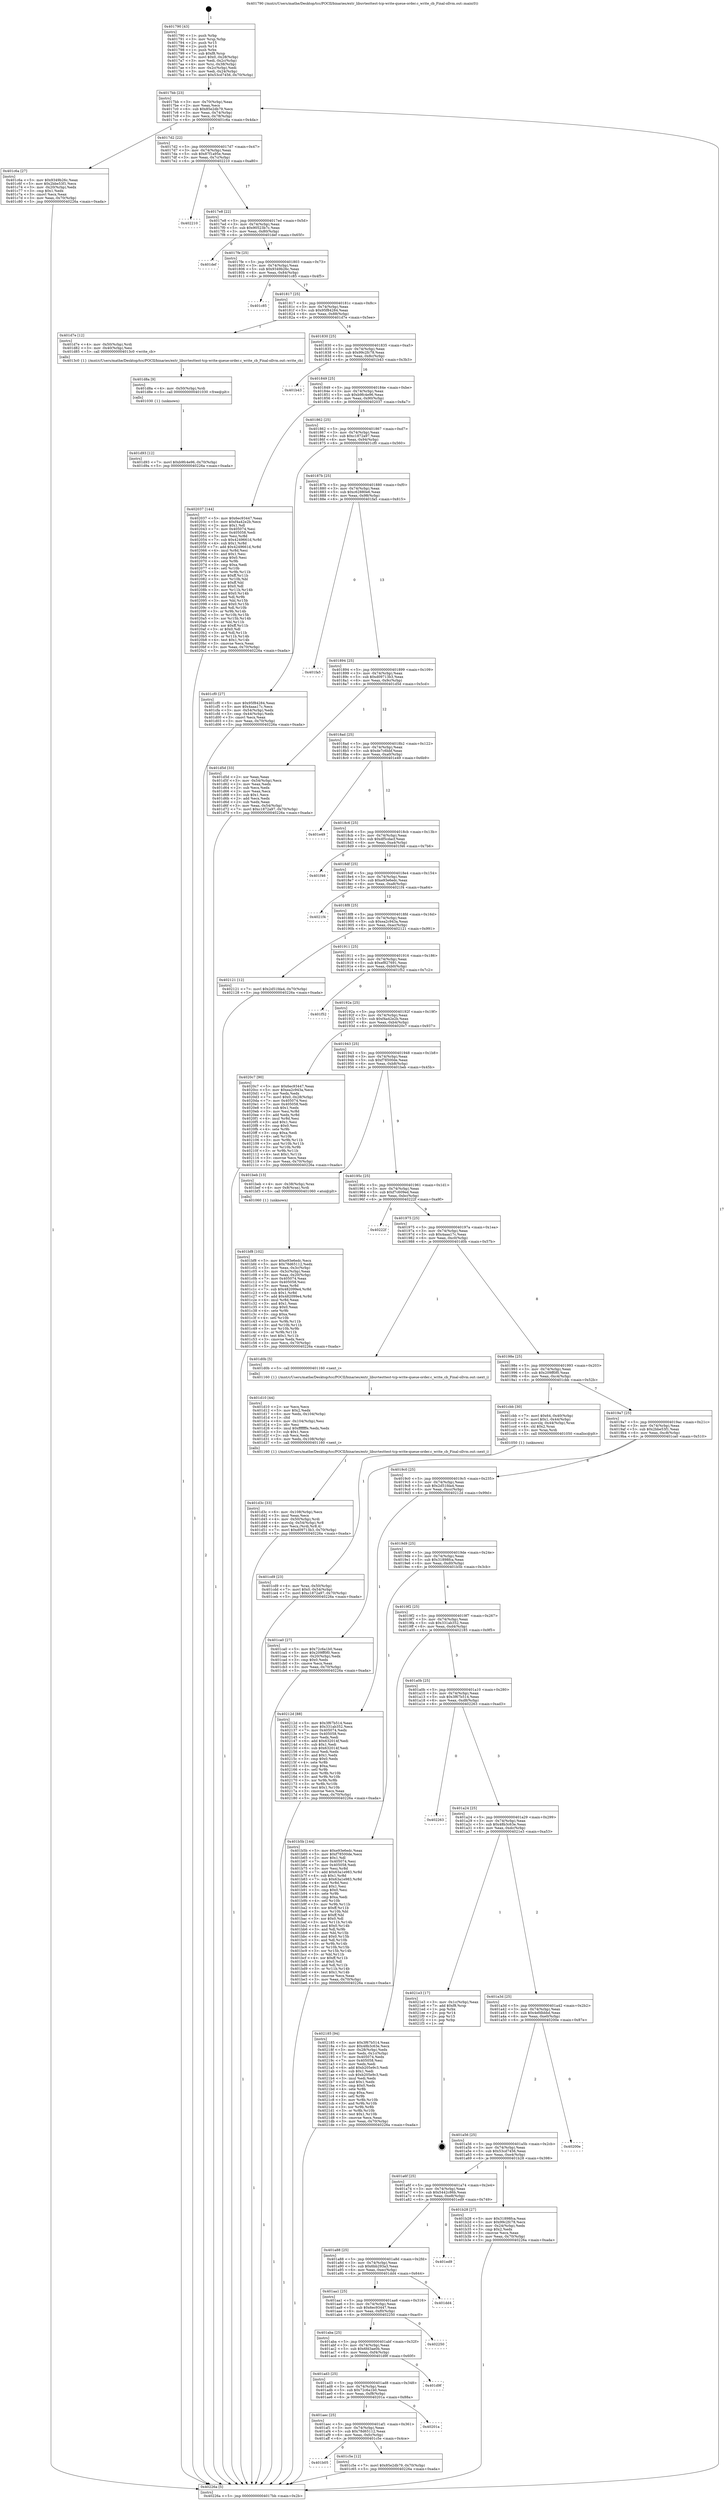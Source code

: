 digraph "0x401790" {
  label = "0x401790 (/mnt/c/Users/mathe/Desktop/tcc/POCII/binaries/extr_libuvtesttest-tcp-write-queue-order.c_write_cb_Final-ollvm.out::main(0))"
  labelloc = "t"
  node[shape=record]

  Entry [label="",width=0.3,height=0.3,shape=circle,fillcolor=black,style=filled]
  "0x4017bb" [label="{
     0x4017bb [23]\l
     | [instrs]\l
     &nbsp;&nbsp;0x4017bb \<+3\>: mov -0x70(%rbp),%eax\l
     &nbsp;&nbsp;0x4017be \<+2\>: mov %eax,%ecx\l
     &nbsp;&nbsp;0x4017c0 \<+6\>: sub $0x85e2db79,%ecx\l
     &nbsp;&nbsp;0x4017c6 \<+3\>: mov %eax,-0x74(%rbp)\l
     &nbsp;&nbsp;0x4017c9 \<+3\>: mov %ecx,-0x78(%rbp)\l
     &nbsp;&nbsp;0x4017cc \<+6\>: je 0000000000401c6a \<main+0x4da\>\l
  }"]
  "0x401c6a" [label="{
     0x401c6a [27]\l
     | [instrs]\l
     &nbsp;&nbsp;0x401c6a \<+5\>: mov $0x9349b26c,%eax\l
     &nbsp;&nbsp;0x401c6f \<+5\>: mov $0x2bbe53f1,%ecx\l
     &nbsp;&nbsp;0x401c74 \<+3\>: mov -0x20(%rbp),%edx\l
     &nbsp;&nbsp;0x401c77 \<+3\>: cmp $0x1,%edx\l
     &nbsp;&nbsp;0x401c7a \<+3\>: cmovl %ecx,%eax\l
     &nbsp;&nbsp;0x401c7d \<+3\>: mov %eax,-0x70(%rbp)\l
     &nbsp;&nbsp;0x401c80 \<+5\>: jmp 000000000040226a \<main+0xada\>\l
  }"]
  "0x4017d2" [label="{
     0x4017d2 [22]\l
     | [instrs]\l
     &nbsp;&nbsp;0x4017d2 \<+5\>: jmp 00000000004017d7 \<main+0x47\>\l
     &nbsp;&nbsp;0x4017d7 \<+3\>: mov -0x74(%rbp),%eax\l
     &nbsp;&nbsp;0x4017da \<+5\>: sub $0x87f1a95e,%eax\l
     &nbsp;&nbsp;0x4017df \<+3\>: mov %eax,-0x7c(%rbp)\l
     &nbsp;&nbsp;0x4017e2 \<+6\>: je 0000000000402210 \<main+0xa80\>\l
  }"]
  Exit [label="",width=0.3,height=0.3,shape=circle,fillcolor=black,style=filled,peripheries=2]
  "0x402210" [label="{
     0x402210\l
  }", style=dashed]
  "0x4017e8" [label="{
     0x4017e8 [22]\l
     | [instrs]\l
     &nbsp;&nbsp;0x4017e8 \<+5\>: jmp 00000000004017ed \<main+0x5d\>\l
     &nbsp;&nbsp;0x4017ed \<+3\>: mov -0x74(%rbp),%eax\l
     &nbsp;&nbsp;0x4017f0 \<+5\>: sub $0x90523b7c,%eax\l
     &nbsp;&nbsp;0x4017f5 \<+3\>: mov %eax,-0x80(%rbp)\l
     &nbsp;&nbsp;0x4017f8 \<+6\>: je 0000000000401def \<main+0x65f\>\l
  }"]
  "0x401d93" [label="{
     0x401d93 [12]\l
     | [instrs]\l
     &nbsp;&nbsp;0x401d93 \<+7\>: movl $0xb9fc4e96,-0x70(%rbp)\l
     &nbsp;&nbsp;0x401d9a \<+5\>: jmp 000000000040226a \<main+0xada\>\l
  }"]
  "0x401def" [label="{
     0x401def\l
  }", style=dashed]
  "0x4017fe" [label="{
     0x4017fe [25]\l
     | [instrs]\l
     &nbsp;&nbsp;0x4017fe \<+5\>: jmp 0000000000401803 \<main+0x73\>\l
     &nbsp;&nbsp;0x401803 \<+3\>: mov -0x74(%rbp),%eax\l
     &nbsp;&nbsp;0x401806 \<+5\>: sub $0x9349b26c,%eax\l
     &nbsp;&nbsp;0x40180b \<+6\>: mov %eax,-0x84(%rbp)\l
     &nbsp;&nbsp;0x401811 \<+6\>: je 0000000000401c85 \<main+0x4f5\>\l
  }"]
  "0x401d8a" [label="{
     0x401d8a [9]\l
     | [instrs]\l
     &nbsp;&nbsp;0x401d8a \<+4\>: mov -0x50(%rbp),%rdi\l
     &nbsp;&nbsp;0x401d8e \<+5\>: call 0000000000401030 \<free@plt\>\l
     | [calls]\l
     &nbsp;&nbsp;0x401030 \{1\} (unknown)\l
  }"]
  "0x401c85" [label="{
     0x401c85\l
  }", style=dashed]
  "0x401817" [label="{
     0x401817 [25]\l
     | [instrs]\l
     &nbsp;&nbsp;0x401817 \<+5\>: jmp 000000000040181c \<main+0x8c\>\l
     &nbsp;&nbsp;0x40181c \<+3\>: mov -0x74(%rbp),%eax\l
     &nbsp;&nbsp;0x40181f \<+5\>: sub $0x95f84284,%eax\l
     &nbsp;&nbsp;0x401824 \<+6\>: mov %eax,-0x88(%rbp)\l
     &nbsp;&nbsp;0x40182a \<+6\>: je 0000000000401d7e \<main+0x5ee\>\l
  }"]
  "0x401d3c" [label="{
     0x401d3c [33]\l
     | [instrs]\l
     &nbsp;&nbsp;0x401d3c \<+6\>: mov -0x108(%rbp),%ecx\l
     &nbsp;&nbsp;0x401d42 \<+3\>: imul %eax,%ecx\l
     &nbsp;&nbsp;0x401d45 \<+4\>: mov -0x50(%rbp),%rdi\l
     &nbsp;&nbsp;0x401d49 \<+4\>: movslq -0x54(%rbp),%r8\l
     &nbsp;&nbsp;0x401d4d \<+4\>: mov %ecx,(%rdi,%r8,4)\l
     &nbsp;&nbsp;0x401d51 \<+7\>: movl $0xd09713b3,-0x70(%rbp)\l
     &nbsp;&nbsp;0x401d58 \<+5\>: jmp 000000000040226a \<main+0xada\>\l
  }"]
  "0x401d7e" [label="{
     0x401d7e [12]\l
     | [instrs]\l
     &nbsp;&nbsp;0x401d7e \<+4\>: mov -0x50(%rbp),%rdi\l
     &nbsp;&nbsp;0x401d82 \<+3\>: mov -0x40(%rbp),%esi\l
     &nbsp;&nbsp;0x401d85 \<+5\>: call 00000000004013c0 \<write_cb\>\l
     | [calls]\l
     &nbsp;&nbsp;0x4013c0 \{1\} (/mnt/c/Users/mathe/Desktop/tcc/POCII/binaries/extr_libuvtesttest-tcp-write-queue-order.c_write_cb_Final-ollvm.out::write_cb)\l
  }"]
  "0x401830" [label="{
     0x401830 [25]\l
     | [instrs]\l
     &nbsp;&nbsp;0x401830 \<+5\>: jmp 0000000000401835 \<main+0xa5\>\l
     &nbsp;&nbsp;0x401835 \<+3\>: mov -0x74(%rbp),%eax\l
     &nbsp;&nbsp;0x401838 \<+5\>: sub $0x99c2fc78,%eax\l
     &nbsp;&nbsp;0x40183d \<+6\>: mov %eax,-0x8c(%rbp)\l
     &nbsp;&nbsp;0x401843 \<+6\>: je 0000000000401b43 \<main+0x3b3\>\l
  }"]
  "0x401d10" [label="{
     0x401d10 [44]\l
     | [instrs]\l
     &nbsp;&nbsp;0x401d10 \<+2\>: xor %ecx,%ecx\l
     &nbsp;&nbsp;0x401d12 \<+5\>: mov $0x2,%edx\l
     &nbsp;&nbsp;0x401d17 \<+6\>: mov %edx,-0x104(%rbp)\l
     &nbsp;&nbsp;0x401d1d \<+1\>: cltd\l
     &nbsp;&nbsp;0x401d1e \<+6\>: mov -0x104(%rbp),%esi\l
     &nbsp;&nbsp;0x401d24 \<+2\>: idiv %esi\l
     &nbsp;&nbsp;0x401d26 \<+6\>: imul $0xfffffffe,%edx,%edx\l
     &nbsp;&nbsp;0x401d2c \<+3\>: sub $0x1,%ecx\l
     &nbsp;&nbsp;0x401d2f \<+2\>: sub %ecx,%edx\l
     &nbsp;&nbsp;0x401d31 \<+6\>: mov %edx,-0x108(%rbp)\l
     &nbsp;&nbsp;0x401d37 \<+5\>: call 0000000000401160 \<next_i\>\l
     | [calls]\l
     &nbsp;&nbsp;0x401160 \{1\} (/mnt/c/Users/mathe/Desktop/tcc/POCII/binaries/extr_libuvtesttest-tcp-write-queue-order.c_write_cb_Final-ollvm.out::next_i)\l
  }"]
  "0x401b43" [label="{
     0x401b43\l
  }", style=dashed]
  "0x401849" [label="{
     0x401849 [25]\l
     | [instrs]\l
     &nbsp;&nbsp;0x401849 \<+5\>: jmp 000000000040184e \<main+0xbe\>\l
     &nbsp;&nbsp;0x40184e \<+3\>: mov -0x74(%rbp),%eax\l
     &nbsp;&nbsp;0x401851 \<+5\>: sub $0xb9fc4e96,%eax\l
     &nbsp;&nbsp;0x401856 \<+6\>: mov %eax,-0x90(%rbp)\l
     &nbsp;&nbsp;0x40185c \<+6\>: je 0000000000402037 \<main+0x8a7\>\l
  }"]
  "0x401cd9" [label="{
     0x401cd9 [23]\l
     | [instrs]\l
     &nbsp;&nbsp;0x401cd9 \<+4\>: mov %rax,-0x50(%rbp)\l
     &nbsp;&nbsp;0x401cdd \<+7\>: movl $0x0,-0x54(%rbp)\l
     &nbsp;&nbsp;0x401ce4 \<+7\>: movl $0xc1872a97,-0x70(%rbp)\l
     &nbsp;&nbsp;0x401ceb \<+5\>: jmp 000000000040226a \<main+0xada\>\l
  }"]
  "0x402037" [label="{
     0x402037 [144]\l
     | [instrs]\l
     &nbsp;&nbsp;0x402037 \<+5\>: mov $0x6ec93447,%eax\l
     &nbsp;&nbsp;0x40203c \<+5\>: mov $0xf4a42e2b,%ecx\l
     &nbsp;&nbsp;0x402041 \<+2\>: mov $0x1,%dl\l
     &nbsp;&nbsp;0x402043 \<+7\>: mov 0x405074,%esi\l
     &nbsp;&nbsp;0x40204a \<+7\>: mov 0x405058,%edi\l
     &nbsp;&nbsp;0x402051 \<+3\>: mov %esi,%r8d\l
     &nbsp;&nbsp;0x402054 \<+7\>: sub $0x4249661d,%r8d\l
     &nbsp;&nbsp;0x40205b \<+4\>: sub $0x1,%r8d\l
     &nbsp;&nbsp;0x40205f \<+7\>: add $0x4249661d,%r8d\l
     &nbsp;&nbsp;0x402066 \<+4\>: imul %r8d,%esi\l
     &nbsp;&nbsp;0x40206a \<+3\>: and $0x1,%esi\l
     &nbsp;&nbsp;0x40206d \<+3\>: cmp $0x0,%esi\l
     &nbsp;&nbsp;0x402070 \<+4\>: sete %r9b\l
     &nbsp;&nbsp;0x402074 \<+3\>: cmp $0xa,%edi\l
     &nbsp;&nbsp;0x402077 \<+4\>: setl %r10b\l
     &nbsp;&nbsp;0x40207b \<+3\>: mov %r9b,%r11b\l
     &nbsp;&nbsp;0x40207e \<+4\>: xor $0xff,%r11b\l
     &nbsp;&nbsp;0x402082 \<+3\>: mov %r10b,%bl\l
     &nbsp;&nbsp;0x402085 \<+3\>: xor $0xff,%bl\l
     &nbsp;&nbsp;0x402088 \<+3\>: xor $0x0,%dl\l
     &nbsp;&nbsp;0x40208b \<+3\>: mov %r11b,%r14b\l
     &nbsp;&nbsp;0x40208e \<+4\>: and $0x0,%r14b\l
     &nbsp;&nbsp;0x402092 \<+3\>: and %dl,%r9b\l
     &nbsp;&nbsp;0x402095 \<+3\>: mov %bl,%r15b\l
     &nbsp;&nbsp;0x402098 \<+4\>: and $0x0,%r15b\l
     &nbsp;&nbsp;0x40209c \<+3\>: and %dl,%r10b\l
     &nbsp;&nbsp;0x40209f \<+3\>: or %r9b,%r14b\l
     &nbsp;&nbsp;0x4020a2 \<+3\>: or %r10b,%r15b\l
     &nbsp;&nbsp;0x4020a5 \<+3\>: xor %r15b,%r14b\l
     &nbsp;&nbsp;0x4020a8 \<+3\>: or %bl,%r11b\l
     &nbsp;&nbsp;0x4020ab \<+4\>: xor $0xff,%r11b\l
     &nbsp;&nbsp;0x4020af \<+3\>: or $0x0,%dl\l
     &nbsp;&nbsp;0x4020b2 \<+3\>: and %dl,%r11b\l
     &nbsp;&nbsp;0x4020b5 \<+3\>: or %r11b,%r14b\l
     &nbsp;&nbsp;0x4020b8 \<+4\>: test $0x1,%r14b\l
     &nbsp;&nbsp;0x4020bc \<+3\>: cmovne %ecx,%eax\l
     &nbsp;&nbsp;0x4020bf \<+3\>: mov %eax,-0x70(%rbp)\l
     &nbsp;&nbsp;0x4020c2 \<+5\>: jmp 000000000040226a \<main+0xada\>\l
  }"]
  "0x401862" [label="{
     0x401862 [25]\l
     | [instrs]\l
     &nbsp;&nbsp;0x401862 \<+5\>: jmp 0000000000401867 \<main+0xd7\>\l
     &nbsp;&nbsp;0x401867 \<+3\>: mov -0x74(%rbp),%eax\l
     &nbsp;&nbsp;0x40186a \<+5\>: sub $0xc1872a97,%eax\l
     &nbsp;&nbsp;0x40186f \<+6\>: mov %eax,-0x94(%rbp)\l
     &nbsp;&nbsp;0x401875 \<+6\>: je 0000000000401cf0 \<main+0x560\>\l
  }"]
  "0x401b05" [label="{
     0x401b05\l
  }", style=dashed]
  "0x401cf0" [label="{
     0x401cf0 [27]\l
     | [instrs]\l
     &nbsp;&nbsp;0x401cf0 \<+5\>: mov $0x95f84284,%eax\l
     &nbsp;&nbsp;0x401cf5 \<+5\>: mov $0x4aaa17c,%ecx\l
     &nbsp;&nbsp;0x401cfa \<+3\>: mov -0x54(%rbp),%edx\l
     &nbsp;&nbsp;0x401cfd \<+3\>: cmp -0x44(%rbp),%edx\l
     &nbsp;&nbsp;0x401d00 \<+3\>: cmovl %ecx,%eax\l
     &nbsp;&nbsp;0x401d03 \<+3\>: mov %eax,-0x70(%rbp)\l
     &nbsp;&nbsp;0x401d06 \<+5\>: jmp 000000000040226a \<main+0xada\>\l
  }"]
  "0x40187b" [label="{
     0x40187b [25]\l
     | [instrs]\l
     &nbsp;&nbsp;0x40187b \<+5\>: jmp 0000000000401880 \<main+0xf0\>\l
     &nbsp;&nbsp;0x401880 \<+3\>: mov -0x74(%rbp),%eax\l
     &nbsp;&nbsp;0x401883 \<+5\>: sub $0xc62880e6,%eax\l
     &nbsp;&nbsp;0x401888 \<+6\>: mov %eax,-0x98(%rbp)\l
     &nbsp;&nbsp;0x40188e \<+6\>: je 0000000000401fa5 \<main+0x815\>\l
  }"]
  "0x401c5e" [label="{
     0x401c5e [12]\l
     | [instrs]\l
     &nbsp;&nbsp;0x401c5e \<+7\>: movl $0x85e2db79,-0x70(%rbp)\l
     &nbsp;&nbsp;0x401c65 \<+5\>: jmp 000000000040226a \<main+0xada\>\l
  }"]
  "0x401fa5" [label="{
     0x401fa5\l
  }", style=dashed]
  "0x401894" [label="{
     0x401894 [25]\l
     | [instrs]\l
     &nbsp;&nbsp;0x401894 \<+5\>: jmp 0000000000401899 \<main+0x109\>\l
     &nbsp;&nbsp;0x401899 \<+3\>: mov -0x74(%rbp),%eax\l
     &nbsp;&nbsp;0x40189c \<+5\>: sub $0xd09713b3,%eax\l
     &nbsp;&nbsp;0x4018a1 \<+6\>: mov %eax,-0x9c(%rbp)\l
     &nbsp;&nbsp;0x4018a7 \<+6\>: je 0000000000401d5d \<main+0x5cd\>\l
  }"]
  "0x401aec" [label="{
     0x401aec [25]\l
     | [instrs]\l
     &nbsp;&nbsp;0x401aec \<+5\>: jmp 0000000000401af1 \<main+0x361\>\l
     &nbsp;&nbsp;0x401af1 \<+3\>: mov -0x74(%rbp),%eax\l
     &nbsp;&nbsp;0x401af4 \<+5\>: sub $0x78d65112,%eax\l
     &nbsp;&nbsp;0x401af9 \<+6\>: mov %eax,-0xfc(%rbp)\l
     &nbsp;&nbsp;0x401aff \<+6\>: je 0000000000401c5e \<main+0x4ce\>\l
  }"]
  "0x401d5d" [label="{
     0x401d5d [33]\l
     | [instrs]\l
     &nbsp;&nbsp;0x401d5d \<+2\>: xor %eax,%eax\l
     &nbsp;&nbsp;0x401d5f \<+3\>: mov -0x54(%rbp),%ecx\l
     &nbsp;&nbsp;0x401d62 \<+2\>: mov %eax,%edx\l
     &nbsp;&nbsp;0x401d64 \<+2\>: sub %ecx,%edx\l
     &nbsp;&nbsp;0x401d66 \<+2\>: mov %eax,%ecx\l
     &nbsp;&nbsp;0x401d68 \<+3\>: sub $0x1,%ecx\l
     &nbsp;&nbsp;0x401d6b \<+2\>: add %ecx,%edx\l
     &nbsp;&nbsp;0x401d6d \<+2\>: sub %edx,%eax\l
     &nbsp;&nbsp;0x401d6f \<+3\>: mov %eax,-0x54(%rbp)\l
     &nbsp;&nbsp;0x401d72 \<+7\>: movl $0xc1872a97,-0x70(%rbp)\l
     &nbsp;&nbsp;0x401d79 \<+5\>: jmp 000000000040226a \<main+0xada\>\l
  }"]
  "0x4018ad" [label="{
     0x4018ad [25]\l
     | [instrs]\l
     &nbsp;&nbsp;0x4018ad \<+5\>: jmp 00000000004018b2 \<main+0x122\>\l
     &nbsp;&nbsp;0x4018b2 \<+3\>: mov -0x74(%rbp),%eax\l
     &nbsp;&nbsp;0x4018b5 \<+5\>: sub $0xde7c6bbf,%eax\l
     &nbsp;&nbsp;0x4018ba \<+6\>: mov %eax,-0xa0(%rbp)\l
     &nbsp;&nbsp;0x4018c0 \<+6\>: je 0000000000401e49 \<main+0x6b9\>\l
  }"]
  "0x40201a" [label="{
     0x40201a\l
  }", style=dashed]
  "0x401e49" [label="{
     0x401e49\l
  }", style=dashed]
  "0x4018c6" [label="{
     0x4018c6 [25]\l
     | [instrs]\l
     &nbsp;&nbsp;0x4018c6 \<+5\>: jmp 00000000004018cb \<main+0x13b\>\l
     &nbsp;&nbsp;0x4018cb \<+3\>: mov -0x74(%rbp),%eax\l
     &nbsp;&nbsp;0x4018ce \<+5\>: sub $0xdf5cdacf,%eax\l
     &nbsp;&nbsp;0x4018d3 \<+6\>: mov %eax,-0xa4(%rbp)\l
     &nbsp;&nbsp;0x4018d9 \<+6\>: je 0000000000401f46 \<main+0x7b6\>\l
  }"]
  "0x401ad3" [label="{
     0x401ad3 [25]\l
     | [instrs]\l
     &nbsp;&nbsp;0x401ad3 \<+5\>: jmp 0000000000401ad8 \<main+0x348\>\l
     &nbsp;&nbsp;0x401ad8 \<+3\>: mov -0x74(%rbp),%eax\l
     &nbsp;&nbsp;0x401adb \<+5\>: sub $0x72c6a1b0,%eax\l
     &nbsp;&nbsp;0x401ae0 \<+6\>: mov %eax,-0xf8(%rbp)\l
     &nbsp;&nbsp;0x401ae6 \<+6\>: je 000000000040201a \<main+0x88a\>\l
  }"]
  "0x401f46" [label="{
     0x401f46\l
  }", style=dashed]
  "0x4018df" [label="{
     0x4018df [25]\l
     | [instrs]\l
     &nbsp;&nbsp;0x4018df \<+5\>: jmp 00000000004018e4 \<main+0x154\>\l
     &nbsp;&nbsp;0x4018e4 \<+3\>: mov -0x74(%rbp),%eax\l
     &nbsp;&nbsp;0x4018e7 \<+5\>: sub $0xe93e6edc,%eax\l
     &nbsp;&nbsp;0x4018ec \<+6\>: mov %eax,-0xa8(%rbp)\l
     &nbsp;&nbsp;0x4018f2 \<+6\>: je 00000000004021f4 \<main+0xa64\>\l
  }"]
  "0x401d9f" [label="{
     0x401d9f\l
  }", style=dashed]
  "0x4021f4" [label="{
     0x4021f4\l
  }", style=dashed]
  "0x4018f8" [label="{
     0x4018f8 [25]\l
     | [instrs]\l
     &nbsp;&nbsp;0x4018f8 \<+5\>: jmp 00000000004018fd \<main+0x16d\>\l
     &nbsp;&nbsp;0x4018fd \<+3\>: mov -0x74(%rbp),%eax\l
     &nbsp;&nbsp;0x401900 \<+5\>: sub $0xea2c943a,%eax\l
     &nbsp;&nbsp;0x401905 \<+6\>: mov %eax,-0xac(%rbp)\l
     &nbsp;&nbsp;0x40190b \<+6\>: je 0000000000402121 \<main+0x991\>\l
  }"]
  "0x401aba" [label="{
     0x401aba [25]\l
     | [instrs]\l
     &nbsp;&nbsp;0x401aba \<+5\>: jmp 0000000000401abf \<main+0x32f\>\l
     &nbsp;&nbsp;0x401abf \<+3\>: mov -0x74(%rbp),%eax\l
     &nbsp;&nbsp;0x401ac2 \<+5\>: sub $0x6fd3ae0b,%eax\l
     &nbsp;&nbsp;0x401ac7 \<+6\>: mov %eax,-0xf4(%rbp)\l
     &nbsp;&nbsp;0x401acd \<+6\>: je 0000000000401d9f \<main+0x60f\>\l
  }"]
  "0x402121" [label="{
     0x402121 [12]\l
     | [instrs]\l
     &nbsp;&nbsp;0x402121 \<+7\>: movl $0x2d51fda4,-0x70(%rbp)\l
     &nbsp;&nbsp;0x402128 \<+5\>: jmp 000000000040226a \<main+0xada\>\l
  }"]
  "0x401911" [label="{
     0x401911 [25]\l
     | [instrs]\l
     &nbsp;&nbsp;0x401911 \<+5\>: jmp 0000000000401916 \<main+0x186\>\l
     &nbsp;&nbsp;0x401916 \<+3\>: mov -0x74(%rbp),%eax\l
     &nbsp;&nbsp;0x401919 \<+5\>: sub $0xef827691,%eax\l
     &nbsp;&nbsp;0x40191e \<+6\>: mov %eax,-0xb0(%rbp)\l
     &nbsp;&nbsp;0x401924 \<+6\>: je 0000000000401f52 \<main+0x7c2\>\l
  }"]
  "0x402250" [label="{
     0x402250\l
  }", style=dashed]
  "0x401f52" [label="{
     0x401f52\l
  }", style=dashed]
  "0x40192a" [label="{
     0x40192a [25]\l
     | [instrs]\l
     &nbsp;&nbsp;0x40192a \<+5\>: jmp 000000000040192f \<main+0x19f\>\l
     &nbsp;&nbsp;0x40192f \<+3\>: mov -0x74(%rbp),%eax\l
     &nbsp;&nbsp;0x401932 \<+5\>: sub $0xf4a42e2b,%eax\l
     &nbsp;&nbsp;0x401937 \<+6\>: mov %eax,-0xb4(%rbp)\l
     &nbsp;&nbsp;0x40193d \<+6\>: je 00000000004020c7 \<main+0x937\>\l
  }"]
  "0x401aa1" [label="{
     0x401aa1 [25]\l
     | [instrs]\l
     &nbsp;&nbsp;0x401aa1 \<+5\>: jmp 0000000000401aa6 \<main+0x316\>\l
     &nbsp;&nbsp;0x401aa6 \<+3\>: mov -0x74(%rbp),%eax\l
     &nbsp;&nbsp;0x401aa9 \<+5\>: sub $0x6ec93447,%eax\l
     &nbsp;&nbsp;0x401aae \<+6\>: mov %eax,-0xf0(%rbp)\l
     &nbsp;&nbsp;0x401ab4 \<+6\>: je 0000000000402250 \<main+0xac0\>\l
  }"]
  "0x4020c7" [label="{
     0x4020c7 [90]\l
     | [instrs]\l
     &nbsp;&nbsp;0x4020c7 \<+5\>: mov $0x6ec93447,%eax\l
     &nbsp;&nbsp;0x4020cc \<+5\>: mov $0xea2c943a,%ecx\l
     &nbsp;&nbsp;0x4020d1 \<+2\>: xor %edx,%edx\l
     &nbsp;&nbsp;0x4020d3 \<+7\>: movl $0x0,-0x28(%rbp)\l
     &nbsp;&nbsp;0x4020da \<+7\>: mov 0x405074,%esi\l
     &nbsp;&nbsp;0x4020e1 \<+7\>: mov 0x405058,%edi\l
     &nbsp;&nbsp;0x4020e8 \<+3\>: sub $0x1,%edx\l
     &nbsp;&nbsp;0x4020eb \<+3\>: mov %esi,%r8d\l
     &nbsp;&nbsp;0x4020ee \<+3\>: add %edx,%r8d\l
     &nbsp;&nbsp;0x4020f1 \<+4\>: imul %r8d,%esi\l
     &nbsp;&nbsp;0x4020f5 \<+3\>: and $0x1,%esi\l
     &nbsp;&nbsp;0x4020f8 \<+3\>: cmp $0x0,%esi\l
     &nbsp;&nbsp;0x4020fb \<+4\>: sete %r9b\l
     &nbsp;&nbsp;0x4020ff \<+3\>: cmp $0xa,%edi\l
     &nbsp;&nbsp;0x402102 \<+4\>: setl %r10b\l
     &nbsp;&nbsp;0x402106 \<+3\>: mov %r9b,%r11b\l
     &nbsp;&nbsp;0x402109 \<+3\>: and %r10b,%r11b\l
     &nbsp;&nbsp;0x40210c \<+3\>: xor %r10b,%r9b\l
     &nbsp;&nbsp;0x40210f \<+3\>: or %r9b,%r11b\l
     &nbsp;&nbsp;0x402112 \<+4\>: test $0x1,%r11b\l
     &nbsp;&nbsp;0x402116 \<+3\>: cmovne %ecx,%eax\l
     &nbsp;&nbsp;0x402119 \<+3\>: mov %eax,-0x70(%rbp)\l
     &nbsp;&nbsp;0x40211c \<+5\>: jmp 000000000040226a \<main+0xada\>\l
  }"]
  "0x401943" [label="{
     0x401943 [25]\l
     | [instrs]\l
     &nbsp;&nbsp;0x401943 \<+5\>: jmp 0000000000401948 \<main+0x1b8\>\l
     &nbsp;&nbsp;0x401948 \<+3\>: mov -0x74(%rbp),%eax\l
     &nbsp;&nbsp;0x40194b \<+5\>: sub $0xf78500de,%eax\l
     &nbsp;&nbsp;0x401950 \<+6\>: mov %eax,-0xb8(%rbp)\l
     &nbsp;&nbsp;0x401956 \<+6\>: je 0000000000401beb \<main+0x45b\>\l
  }"]
  "0x401dd4" [label="{
     0x401dd4\l
  }", style=dashed]
  "0x401beb" [label="{
     0x401beb [13]\l
     | [instrs]\l
     &nbsp;&nbsp;0x401beb \<+4\>: mov -0x38(%rbp),%rax\l
     &nbsp;&nbsp;0x401bef \<+4\>: mov 0x8(%rax),%rdi\l
     &nbsp;&nbsp;0x401bf3 \<+5\>: call 0000000000401060 \<atoi@plt\>\l
     | [calls]\l
     &nbsp;&nbsp;0x401060 \{1\} (unknown)\l
  }"]
  "0x40195c" [label="{
     0x40195c [25]\l
     | [instrs]\l
     &nbsp;&nbsp;0x40195c \<+5\>: jmp 0000000000401961 \<main+0x1d1\>\l
     &nbsp;&nbsp;0x401961 \<+3\>: mov -0x74(%rbp),%eax\l
     &nbsp;&nbsp;0x401964 \<+5\>: sub $0xf7c609ed,%eax\l
     &nbsp;&nbsp;0x401969 \<+6\>: mov %eax,-0xbc(%rbp)\l
     &nbsp;&nbsp;0x40196f \<+6\>: je 000000000040222f \<main+0xa9f\>\l
  }"]
  "0x401a88" [label="{
     0x401a88 [25]\l
     | [instrs]\l
     &nbsp;&nbsp;0x401a88 \<+5\>: jmp 0000000000401a8d \<main+0x2fd\>\l
     &nbsp;&nbsp;0x401a8d \<+3\>: mov -0x74(%rbp),%eax\l
     &nbsp;&nbsp;0x401a90 \<+5\>: sub $0x6bb293a3,%eax\l
     &nbsp;&nbsp;0x401a95 \<+6\>: mov %eax,-0xec(%rbp)\l
     &nbsp;&nbsp;0x401a9b \<+6\>: je 0000000000401dd4 \<main+0x644\>\l
  }"]
  "0x40222f" [label="{
     0x40222f\l
  }", style=dashed]
  "0x401975" [label="{
     0x401975 [25]\l
     | [instrs]\l
     &nbsp;&nbsp;0x401975 \<+5\>: jmp 000000000040197a \<main+0x1ea\>\l
     &nbsp;&nbsp;0x40197a \<+3\>: mov -0x74(%rbp),%eax\l
     &nbsp;&nbsp;0x40197d \<+5\>: sub $0x4aaa17c,%eax\l
     &nbsp;&nbsp;0x401982 \<+6\>: mov %eax,-0xc0(%rbp)\l
     &nbsp;&nbsp;0x401988 \<+6\>: je 0000000000401d0b \<main+0x57b\>\l
  }"]
  "0x401ed9" [label="{
     0x401ed9\l
  }", style=dashed]
  "0x401d0b" [label="{
     0x401d0b [5]\l
     | [instrs]\l
     &nbsp;&nbsp;0x401d0b \<+5\>: call 0000000000401160 \<next_i\>\l
     | [calls]\l
     &nbsp;&nbsp;0x401160 \{1\} (/mnt/c/Users/mathe/Desktop/tcc/POCII/binaries/extr_libuvtesttest-tcp-write-queue-order.c_write_cb_Final-ollvm.out::next_i)\l
  }"]
  "0x40198e" [label="{
     0x40198e [25]\l
     | [instrs]\l
     &nbsp;&nbsp;0x40198e \<+5\>: jmp 0000000000401993 \<main+0x203\>\l
     &nbsp;&nbsp;0x401993 \<+3\>: mov -0x74(%rbp),%eax\l
     &nbsp;&nbsp;0x401996 \<+5\>: sub $0x209ff0f0,%eax\l
     &nbsp;&nbsp;0x40199b \<+6\>: mov %eax,-0xc4(%rbp)\l
     &nbsp;&nbsp;0x4019a1 \<+6\>: je 0000000000401cbb \<main+0x52b\>\l
  }"]
  "0x401bf8" [label="{
     0x401bf8 [102]\l
     | [instrs]\l
     &nbsp;&nbsp;0x401bf8 \<+5\>: mov $0xe93e6edc,%ecx\l
     &nbsp;&nbsp;0x401bfd \<+5\>: mov $0x78d65112,%edx\l
     &nbsp;&nbsp;0x401c02 \<+3\>: mov %eax,-0x3c(%rbp)\l
     &nbsp;&nbsp;0x401c05 \<+3\>: mov -0x3c(%rbp),%eax\l
     &nbsp;&nbsp;0x401c08 \<+3\>: mov %eax,-0x20(%rbp)\l
     &nbsp;&nbsp;0x401c0b \<+7\>: mov 0x405074,%eax\l
     &nbsp;&nbsp;0x401c12 \<+7\>: mov 0x405058,%esi\l
     &nbsp;&nbsp;0x401c19 \<+3\>: mov %eax,%r8d\l
     &nbsp;&nbsp;0x401c1c \<+7\>: sub $0x482099e4,%r8d\l
     &nbsp;&nbsp;0x401c23 \<+4\>: sub $0x1,%r8d\l
     &nbsp;&nbsp;0x401c27 \<+7\>: add $0x482099e4,%r8d\l
     &nbsp;&nbsp;0x401c2e \<+4\>: imul %r8d,%eax\l
     &nbsp;&nbsp;0x401c32 \<+3\>: and $0x1,%eax\l
     &nbsp;&nbsp;0x401c35 \<+3\>: cmp $0x0,%eax\l
     &nbsp;&nbsp;0x401c38 \<+4\>: sete %r9b\l
     &nbsp;&nbsp;0x401c3c \<+3\>: cmp $0xa,%esi\l
     &nbsp;&nbsp;0x401c3f \<+4\>: setl %r10b\l
     &nbsp;&nbsp;0x401c43 \<+3\>: mov %r9b,%r11b\l
     &nbsp;&nbsp;0x401c46 \<+3\>: and %r10b,%r11b\l
     &nbsp;&nbsp;0x401c49 \<+3\>: xor %r10b,%r9b\l
     &nbsp;&nbsp;0x401c4c \<+3\>: or %r9b,%r11b\l
     &nbsp;&nbsp;0x401c4f \<+4\>: test $0x1,%r11b\l
     &nbsp;&nbsp;0x401c53 \<+3\>: cmovne %edx,%ecx\l
     &nbsp;&nbsp;0x401c56 \<+3\>: mov %ecx,-0x70(%rbp)\l
     &nbsp;&nbsp;0x401c59 \<+5\>: jmp 000000000040226a \<main+0xada\>\l
  }"]
  "0x401cbb" [label="{
     0x401cbb [30]\l
     | [instrs]\l
     &nbsp;&nbsp;0x401cbb \<+7\>: movl $0x64,-0x40(%rbp)\l
     &nbsp;&nbsp;0x401cc2 \<+7\>: movl $0x1,-0x44(%rbp)\l
     &nbsp;&nbsp;0x401cc9 \<+4\>: movslq -0x44(%rbp),%rax\l
     &nbsp;&nbsp;0x401ccd \<+4\>: shl $0x2,%rax\l
     &nbsp;&nbsp;0x401cd1 \<+3\>: mov %rax,%rdi\l
     &nbsp;&nbsp;0x401cd4 \<+5\>: call 0000000000401050 \<malloc@plt\>\l
     | [calls]\l
     &nbsp;&nbsp;0x401050 \{1\} (unknown)\l
  }"]
  "0x4019a7" [label="{
     0x4019a7 [25]\l
     | [instrs]\l
     &nbsp;&nbsp;0x4019a7 \<+5\>: jmp 00000000004019ac \<main+0x21c\>\l
     &nbsp;&nbsp;0x4019ac \<+3\>: mov -0x74(%rbp),%eax\l
     &nbsp;&nbsp;0x4019af \<+5\>: sub $0x2bbe53f1,%eax\l
     &nbsp;&nbsp;0x4019b4 \<+6\>: mov %eax,-0xc8(%rbp)\l
     &nbsp;&nbsp;0x4019ba \<+6\>: je 0000000000401ca0 \<main+0x510\>\l
  }"]
  "0x401790" [label="{
     0x401790 [43]\l
     | [instrs]\l
     &nbsp;&nbsp;0x401790 \<+1\>: push %rbp\l
     &nbsp;&nbsp;0x401791 \<+3\>: mov %rsp,%rbp\l
     &nbsp;&nbsp;0x401794 \<+2\>: push %r15\l
     &nbsp;&nbsp;0x401796 \<+2\>: push %r14\l
     &nbsp;&nbsp;0x401798 \<+1\>: push %rbx\l
     &nbsp;&nbsp;0x401799 \<+7\>: sub $0xf8,%rsp\l
     &nbsp;&nbsp;0x4017a0 \<+7\>: movl $0x0,-0x28(%rbp)\l
     &nbsp;&nbsp;0x4017a7 \<+3\>: mov %edi,-0x2c(%rbp)\l
     &nbsp;&nbsp;0x4017aa \<+4\>: mov %rsi,-0x38(%rbp)\l
     &nbsp;&nbsp;0x4017ae \<+3\>: mov -0x2c(%rbp),%edi\l
     &nbsp;&nbsp;0x4017b1 \<+3\>: mov %edi,-0x24(%rbp)\l
     &nbsp;&nbsp;0x4017b4 \<+7\>: movl $0x53cd7456,-0x70(%rbp)\l
  }"]
  "0x401ca0" [label="{
     0x401ca0 [27]\l
     | [instrs]\l
     &nbsp;&nbsp;0x401ca0 \<+5\>: mov $0x72c6a1b0,%eax\l
     &nbsp;&nbsp;0x401ca5 \<+5\>: mov $0x209ff0f0,%ecx\l
     &nbsp;&nbsp;0x401caa \<+3\>: mov -0x20(%rbp),%edx\l
     &nbsp;&nbsp;0x401cad \<+3\>: cmp $0x0,%edx\l
     &nbsp;&nbsp;0x401cb0 \<+3\>: cmove %ecx,%eax\l
     &nbsp;&nbsp;0x401cb3 \<+3\>: mov %eax,-0x70(%rbp)\l
     &nbsp;&nbsp;0x401cb6 \<+5\>: jmp 000000000040226a \<main+0xada\>\l
  }"]
  "0x4019c0" [label="{
     0x4019c0 [25]\l
     | [instrs]\l
     &nbsp;&nbsp;0x4019c0 \<+5\>: jmp 00000000004019c5 \<main+0x235\>\l
     &nbsp;&nbsp;0x4019c5 \<+3\>: mov -0x74(%rbp),%eax\l
     &nbsp;&nbsp;0x4019c8 \<+5\>: sub $0x2d51fda4,%eax\l
     &nbsp;&nbsp;0x4019cd \<+6\>: mov %eax,-0xcc(%rbp)\l
     &nbsp;&nbsp;0x4019d3 \<+6\>: je 000000000040212d \<main+0x99d\>\l
  }"]
  "0x40226a" [label="{
     0x40226a [5]\l
     | [instrs]\l
     &nbsp;&nbsp;0x40226a \<+5\>: jmp 00000000004017bb \<main+0x2b\>\l
  }"]
  "0x40212d" [label="{
     0x40212d [88]\l
     | [instrs]\l
     &nbsp;&nbsp;0x40212d \<+5\>: mov $0x3f67b514,%eax\l
     &nbsp;&nbsp;0x402132 \<+5\>: mov $0x331ab352,%ecx\l
     &nbsp;&nbsp;0x402137 \<+7\>: mov 0x405074,%edx\l
     &nbsp;&nbsp;0x40213e \<+7\>: mov 0x405058,%esi\l
     &nbsp;&nbsp;0x402145 \<+2\>: mov %edx,%edi\l
     &nbsp;&nbsp;0x402147 \<+6\>: add $0x632014f,%edi\l
     &nbsp;&nbsp;0x40214d \<+3\>: sub $0x1,%edi\l
     &nbsp;&nbsp;0x402150 \<+6\>: sub $0x632014f,%edi\l
     &nbsp;&nbsp;0x402156 \<+3\>: imul %edi,%edx\l
     &nbsp;&nbsp;0x402159 \<+3\>: and $0x1,%edx\l
     &nbsp;&nbsp;0x40215c \<+3\>: cmp $0x0,%edx\l
     &nbsp;&nbsp;0x40215f \<+4\>: sete %r8b\l
     &nbsp;&nbsp;0x402163 \<+3\>: cmp $0xa,%esi\l
     &nbsp;&nbsp;0x402166 \<+4\>: setl %r9b\l
     &nbsp;&nbsp;0x40216a \<+3\>: mov %r8b,%r10b\l
     &nbsp;&nbsp;0x40216d \<+3\>: and %r9b,%r10b\l
     &nbsp;&nbsp;0x402170 \<+3\>: xor %r9b,%r8b\l
     &nbsp;&nbsp;0x402173 \<+3\>: or %r8b,%r10b\l
     &nbsp;&nbsp;0x402176 \<+4\>: test $0x1,%r10b\l
     &nbsp;&nbsp;0x40217a \<+3\>: cmovne %ecx,%eax\l
     &nbsp;&nbsp;0x40217d \<+3\>: mov %eax,-0x70(%rbp)\l
     &nbsp;&nbsp;0x402180 \<+5\>: jmp 000000000040226a \<main+0xada\>\l
  }"]
  "0x4019d9" [label="{
     0x4019d9 [25]\l
     | [instrs]\l
     &nbsp;&nbsp;0x4019d9 \<+5\>: jmp 00000000004019de \<main+0x24e\>\l
     &nbsp;&nbsp;0x4019de \<+3\>: mov -0x74(%rbp),%eax\l
     &nbsp;&nbsp;0x4019e1 \<+5\>: sub $0x31898fca,%eax\l
     &nbsp;&nbsp;0x4019e6 \<+6\>: mov %eax,-0xd0(%rbp)\l
     &nbsp;&nbsp;0x4019ec \<+6\>: je 0000000000401b5b \<main+0x3cb\>\l
  }"]
  "0x401a6f" [label="{
     0x401a6f [25]\l
     | [instrs]\l
     &nbsp;&nbsp;0x401a6f \<+5\>: jmp 0000000000401a74 \<main+0x2e4\>\l
     &nbsp;&nbsp;0x401a74 \<+3\>: mov -0x74(%rbp),%eax\l
     &nbsp;&nbsp;0x401a77 \<+5\>: sub $0x5442c86b,%eax\l
     &nbsp;&nbsp;0x401a7c \<+6\>: mov %eax,-0xe8(%rbp)\l
     &nbsp;&nbsp;0x401a82 \<+6\>: je 0000000000401ed9 \<main+0x749\>\l
  }"]
  "0x401b5b" [label="{
     0x401b5b [144]\l
     | [instrs]\l
     &nbsp;&nbsp;0x401b5b \<+5\>: mov $0xe93e6edc,%eax\l
     &nbsp;&nbsp;0x401b60 \<+5\>: mov $0xf78500de,%ecx\l
     &nbsp;&nbsp;0x401b65 \<+2\>: mov $0x1,%dl\l
     &nbsp;&nbsp;0x401b67 \<+7\>: mov 0x405074,%esi\l
     &nbsp;&nbsp;0x401b6e \<+7\>: mov 0x405058,%edi\l
     &nbsp;&nbsp;0x401b75 \<+3\>: mov %esi,%r8d\l
     &nbsp;&nbsp;0x401b78 \<+7\>: add $0x63a1e983,%r8d\l
     &nbsp;&nbsp;0x401b7f \<+4\>: sub $0x1,%r8d\l
     &nbsp;&nbsp;0x401b83 \<+7\>: sub $0x63a1e983,%r8d\l
     &nbsp;&nbsp;0x401b8a \<+4\>: imul %r8d,%esi\l
     &nbsp;&nbsp;0x401b8e \<+3\>: and $0x1,%esi\l
     &nbsp;&nbsp;0x401b91 \<+3\>: cmp $0x0,%esi\l
     &nbsp;&nbsp;0x401b94 \<+4\>: sete %r9b\l
     &nbsp;&nbsp;0x401b98 \<+3\>: cmp $0xa,%edi\l
     &nbsp;&nbsp;0x401b9b \<+4\>: setl %r10b\l
     &nbsp;&nbsp;0x401b9f \<+3\>: mov %r9b,%r11b\l
     &nbsp;&nbsp;0x401ba2 \<+4\>: xor $0xff,%r11b\l
     &nbsp;&nbsp;0x401ba6 \<+3\>: mov %r10b,%bl\l
     &nbsp;&nbsp;0x401ba9 \<+3\>: xor $0xff,%bl\l
     &nbsp;&nbsp;0x401bac \<+3\>: xor $0x0,%dl\l
     &nbsp;&nbsp;0x401baf \<+3\>: mov %r11b,%r14b\l
     &nbsp;&nbsp;0x401bb2 \<+4\>: and $0x0,%r14b\l
     &nbsp;&nbsp;0x401bb6 \<+3\>: and %dl,%r9b\l
     &nbsp;&nbsp;0x401bb9 \<+3\>: mov %bl,%r15b\l
     &nbsp;&nbsp;0x401bbc \<+4\>: and $0x0,%r15b\l
     &nbsp;&nbsp;0x401bc0 \<+3\>: and %dl,%r10b\l
     &nbsp;&nbsp;0x401bc3 \<+3\>: or %r9b,%r14b\l
     &nbsp;&nbsp;0x401bc6 \<+3\>: or %r10b,%r15b\l
     &nbsp;&nbsp;0x401bc9 \<+3\>: xor %r15b,%r14b\l
     &nbsp;&nbsp;0x401bcc \<+3\>: or %bl,%r11b\l
     &nbsp;&nbsp;0x401bcf \<+4\>: xor $0xff,%r11b\l
     &nbsp;&nbsp;0x401bd3 \<+3\>: or $0x0,%dl\l
     &nbsp;&nbsp;0x401bd6 \<+3\>: and %dl,%r11b\l
     &nbsp;&nbsp;0x401bd9 \<+3\>: or %r11b,%r14b\l
     &nbsp;&nbsp;0x401bdc \<+4\>: test $0x1,%r14b\l
     &nbsp;&nbsp;0x401be0 \<+3\>: cmovne %ecx,%eax\l
     &nbsp;&nbsp;0x401be3 \<+3\>: mov %eax,-0x70(%rbp)\l
     &nbsp;&nbsp;0x401be6 \<+5\>: jmp 000000000040226a \<main+0xada\>\l
  }"]
  "0x4019f2" [label="{
     0x4019f2 [25]\l
     | [instrs]\l
     &nbsp;&nbsp;0x4019f2 \<+5\>: jmp 00000000004019f7 \<main+0x267\>\l
     &nbsp;&nbsp;0x4019f7 \<+3\>: mov -0x74(%rbp),%eax\l
     &nbsp;&nbsp;0x4019fa \<+5\>: sub $0x331ab352,%eax\l
     &nbsp;&nbsp;0x4019ff \<+6\>: mov %eax,-0xd4(%rbp)\l
     &nbsp;&nbsp;0x401a05 \<+6\>: je 0000000000402185 \<main+0x9f5\>\l
  }"]
  "0x401b28" [label="{
     0x401b28 [27]\l
     | [instrs]\l
     &nbsp;&nbsp;0x401b28 \<+5\>: mov $0x31898fca,%eax\l
     &nbsp;&nbsp;0x401b2d \<+5\>: mov $0x99c2fc78,%ecx\l
     &nbsp;&nbsp;0x401b32 \<+3\>: mov -0x24(%rbp),%edx\l
     &nbsp;&nbsp;0x401b35 \<+3\>: cmp $0x2,%edx\l
     &nbsp;&nbsp;0x401b38 \<+3\>: cmovne %ecx,%eax\l
     &nbsp;&nbsp;0x401b3b \<+3\>: mov %eax,-0x70(%rbp)\l
     &nbsp;&nbsp;0x401b3e \<+5\>: jmp 000000000040226a \<main+0xada\>\l
  }"]
  "0x402185" [label="{
     0x402185 [94]\l
     | [instrs]\l
     &nbsp;&nbsp;0x402185 \<+5\>: mov $0x3f67b514,%eax\l
     &nbsp;&nbsp;0x40218a \<+5\>: mov $0x48b3c63e,%ecx\l
     &nbsp;&nbsp;0x40218f \<+3\>: mov -0x28(%rbp),%edx\l
     &nbsp;&nbsp;0x402192 \<+3\>: mov %edx,-0x1c(%rbp)\l
     &nbsp;&nbsp;0x402195 \<+7\>: mov 0x405074,%edx\l
     &nbsp;&nbsp;0x40219c \<+7\>: mov 0x405058,%esi\l
     &nbsp;&nbsp;0x4021a3 \<+2\>: mov %edx,%edi\l
     &nbsp;&nbsp;0x4021a5 \<+6\>: add $0xb205e9c3,%edi\l
     &nbsp;&nbsp;0x4021ab \<+3\>: sub $0x1,%edi\l
     &nbsp;&nbsp;0x4021ae \<+6\>: sub $0xb205e9c3,%edi\l
     &nbsp;&nbsp;0x4021b4 \<+3\>: imul %edi,%edx\l
     &nbsp;&nbsp;0x4021b7 \<+3\>: and $0x1,%edx\l
     &nbsp;&nbsp;0x4021ba \<+3\>: cmp $0x0,%edx\l
     &nbsp;&nbsp;0x4021bd \<+4\>: sete %r8b\l
     &nbsp;&nbsp;0x4021c1 \<+3\>: cmp $0xa,%esi\l
     &nbsp;&nbsp;0x4021c4 \<+4\>: setl %r9b\l
     &nbsp;&nbsp;0x4021c8 \<+3\>: mov %r8b,%r10b\l
     &nbsp;&nbsp;0x4021cb \<+3\>: and %r9b,%r10b\l
     &nbsp;&nbsp;0x4021ce \<+3\>: xor %r9b,%r8b\l
     &nbsp;&nbsp;0x4021d1 \<+3\>: or %r8b,%r10b\l
     &nbsp;&nbsp;0x4021d4 \<+4\>: test $0x1,%r10b\l
     &nbsp;&nbsp;0x4021d8 \<+3\>: cmovne %ecx,%eax\l
     &nbsp;&nbsp;0x4021db \<+3\>: mov %eax,-0x70(%rbp)\l
     &nbsp;&nbsp;0x4021de \<+5\>: jmp 000000000040226a \<main+0xada\>\l
  }"]
  "0x401a0b" [label="{
     0x401a0b [25]\l
     | [instrs]\l
     &nbsp;&nbsp;0x401a0b \<+5\>: jmp 0000000000401a10 \<main+0x280\>\l
     &nbsp;&nbsp;0x401a10 \<+3\>: mov -0x74(%rbp),%eax\l
     &nbsp;&nbsp;0x401a13 \<+5\>: sub $0x3f67b514,%eax\l
     &nbsp;&nbsp;0x401a18 \<+6\>: mov %eax,-0xd8(%rbp)\l
     &nbsp;&nbsp;0x401a1e \<+6\>: je 0000000000402263 \<main+0xad3\>\l
  }"]
  "0x401a56" [label="{
     0x401a56 [25]\l
     | [instrs]\l
     &nbsp;&nbsp;0x401a56 \<+5\>: jmp 0000000000401a5b \<main+0x2cb\>\l
     &nbsp;&nbsp;0x401a5b \<+3\>: mov -0x74(%rbp),%eax\l
     &nbsp;&nbsp;0x401a5e \<+5\>: sub $0x53cd7456,%eax\l
     &nbsp;&nbsp;0x401a63 \<+6\>: mov %eax,-0xe4(%rbp)\l
     &nbsp;&nbsp;0x401a69 \<+6\>: je 0000000000401b28 \<main+0x398\>\l
  }"]
  "0x402263" [label="{
     0x402263\l
  }", style=dashed]
  "0x401a24" [label="{
     0x401a24 [25]\l
     | [instrs]\l
     &nbsp;&nbsp;0x401a24 \<+5\>: jmp 0000000000401a29 \<main+0x299\>\l
     &nbsp;&nbsp;0x401a29 \<+3\>: mov -0x74(%rbp),%eax\l
     &nbsp;&nbsp;0x401a2c \<+5\>: sub $0x48b3c63e,%eax\l
     &nbsp;&nbsp;0x401a31 \<+6\>: mov %eax,-0xdc(%rbp)\l
     &nbsp;&nbsp;0x401a37 \<+6\>: je 00000000004021e3 \<main+0xa53\>\l
  }"]
  "0x40200e" [label="{
     0x40200e\l
  }", style=dashed]
  "0x4021e3" [label="{
     0x4021e3 [17]\l
     | [instrs]\l
     &nbsp;&nbsp;0x4021e3 \<+3\>: mov -0x1c(%rbp),%eax\l
     &nbsp;&nbsp;0x4021e6 \<+7\>: add $0xf8,%rsp\l
     &nbsp;&nbsp;0x4021ed \<+1\>: pop %rbx\l
     &nbsp;&nbsp;0x4021ee \<+2\>: pop %r14\l
     &nbsp;&nbsp;0x4021f0 \<+2\>: pop %r15\l
     &nbsp;&nbsp;0x4021f2 \<+1\>: pop %rbp\l
     &nbsp;&nbsp;0x4021f3 \<+1\>: ret\l
  }"]
  "0x401a3d" [label="{
     0x401a3d [25]\l
     | [instrs]\l
     &nbsp;&nbsp;0x401a3d \<+5\>: jmp 0000000000401a42 \<main+0x2b2\>\l
     &nbsp;&nbsp;0x401a42 \<+3\>: mov -0x74(%rbp),%eax\l
     &nbsp;&nbsp;0x401a45 \<+5\>: sub $0x4efdbbbd,%eax\l
     &nbsp;&nbsp;0x401a4a \<+6\>: mov %eax,-0xe0(%rbp)\l
     &nbsp;&nbsp;0x401a50 \<+6\>: je 000000000040200e \<main+0x87e\>\l
  }"]
  Entry -> "0x401790" [label=" 1"]
  "0x4017bb" -> "0x401c6a" [label=" 1"]
  "0x4017bb" -> "0x4017d2" [label=" 17"]
  "0x4021e3" -> Exit [label=" 1"]
  "0x4017d2" -> "0x402210" [label=" 0"]
  "0x4017d2" -> "0x4017e8" [label=" 17"]
  "0x402185" -> "0x40226a" [label=" 1"]
  "0x4017e8" -> "0x401def" [label=" 0"]
  "0x4017e8" -> "0x4017fe" [label=" 17"]
  "0x40212d" -> "0x40226a" [label=" 1"]
  "0x4017fe" -> "0x401c85" [label=" 0"]
  "0x4017fe" -> "0x401817" [label=" 17"]
  "0x402121" -> "0x40226a" [label=" 1"]
  "0x401817" -> "0x401d7e" [label=" 1"]
  "0x401817" -> "0x401830" [label=" 16"]
  "0x4020c7" -> "0x40226a" [label=" 1"]
  "0x401830" -> "0x401b43" [label=" 0"]
  "0x401830" -> "0x401849" [label=" 16"]
  "0x402037" -> "0x40226a" [label=" 1"]
  "0x401849" -> "0x402037" [label=" 1"]
  "0x401849" -> "0x401862" [label=" 15"]
  "0x401d93" -> "0x40226a" [label=" 1"]
  "0x401862" -> "0x401cf0" [label=" 2"]
  "0x401862" -> "0x40187b" [label=" 13"]
  "0x401d8a" -> "0x401d93" [label=" 1"]
  "0x40187b" -> "0x401fa5" [label=" 0"]
  "0x40187b" -> "0x401894" [label=" 13"]
  "0x401d7e" -> "0x401d8a" [label=" 1"]
  "0x401894" -> "0x401d5d" [label=" 1"]
  "0x401894" -> "0x4018ad" [label=" 12"]
  "0x401d3c" -> "0x40226a" [label=" 1"]
  "0x4018ad" -> "0x401e49" [label=" 0"]
  "0x4018ad" -> "0x4018c6" [label=" 12"]
  "0x401d10" -> "0x401d3c" [label=" 1"]
  "0x4018c6" -> "0x401f46" [label=" 0"]
  "0x4018c6" -> "0x4018df" [label=" 12"]
  "0x401cf0" -> "0x40226a" [label=" 2"]
  "0x4018df" -> "0x4021f4" [label=" 0"]
  "0x4018df" -> "0x4018f8" [label=" 12"]
  "0x401cd9" -> "0x40226a" [label=" 1"]
  "0x4018f8" -> "0x402121" [label=" 1"]
  "0x4018f8" -> "0x401911" [label=" 11"]
  "0x401ca0" -> "0x40226a" [label=" 1"]
  "0x401911" -> "0x401f52" [label=" 0"]
  "0x401911" -> "0x40192a" [label=" 11"]
  "0x401c6a" -> "0x40226a" [label=" 1"]
  "0x40192a" -> "0x4020c7" [label=" 1"]
  "0x40192a" -> "0x401943" [label=" 10"]
  "0x401aec" -> "0x401b05" [label=" 0"]
  "0x401943" -> "0x401beb" [label=" 1"]
  "0x401943" -> "0x40195c" [label=" 9"]
  "0x401aec" -> "0x401c5e" [label=" 1"]
  "0x40195c" -> "0x40222f" [label=" 0"]
  "0x40195c" -> "0x401975" [label=" 9"]
  "0x401ad3" -> "0x401aec" [label=" 1"]
  "0x401975" -> "0x401d0b" [label=" 1"]
  "0x401975" -> "0x40198e" [label=" 8"]
  "0x401ad3" -> "0x40201a" [label=" 0"]
  "0x40198e" -> "0x401cbb" [label=" 1"]
  "0x40198e" -> "0x4019a7" [label=" 7"]
  "0x401aba" -> "0x401ad3" [label=" 1"]
  "0x4019a7" -> "0x401ca0" [label=" 1"]
  "0x4019a7" -> "0x4019c0" [label=" 6"]
  "0x401aba" -> "0x401d9f" [label=" 0"]
  "0x4019c0" -> "0x40212d" [label=" 1"]
  "0x4019c0" -> "0x4019d9" [label=" 5"]
  "0x401cbb" -> "0x401cd9" [label=" 1"]
  "0x4019d9" -> "0x401b5b" [label=" 1"]
  "0x4019d9" -> "0x4019f2" [label=" 4"]
  "0x401aa1" -> "0x401aba" [label=" 1"]
  "0x4019f2" -> "0x402185" [label=" 1"]
  "0x4019f2" -> "0x401a0b" [label=" 3"]
  "0x401aa1" -> "0x402250" [label=" 0"]
  "0x401a0b" -> "0x402263" [label=" 0"]
  "0x401a0b" -> "0x401a24" [label=" 3"]
  "0x401a88" -> "0x401aa1" [label=" 1"]
  "0x401a24" -> "0x4021e3" [label=" 1"]
  "0x401a24" -> "0x401a3d" [label=" 2"]
  "0x401a88" -> "0x401dd4" [label=" 0"]
  "0x401a3d" -> "0x40200e" [label=" 0"]
  "0x401a3d" -> "0x401a56" [label=" 2"]
  "0x401c5e" -> "0x40226a" [label=" 1"]
  "0x401a56" -> "0x401b28" [label=" 1"]
  "0x401a56" -> "0x401a6f" [label=" 1"]
  "0x401b28" -> "0x40226a" [label=" 1"]
  "0x401790" -> "0x4017bb" [label=" 1"]
  "0x40226a" -> "0x4017bb" [label=" 17"]
  "0x401b5b" -> "0x40226a" [label=" 1"]
  "0x401beb" -> "0x401bf8" [label=" 1"]
  "0x401bf8" -> "0x40226a" [label=" 1"]
  "0x401d0b" -> "0x401d10" [label=" 1"]
  "0x401a6f" -> "0x401ed9" [label=" 0"]
  "0x401a6f" -> "0x401a88" [label=" 1"]
  "0x401d5d" -> "0x40226a" [label=" 1"]
}
